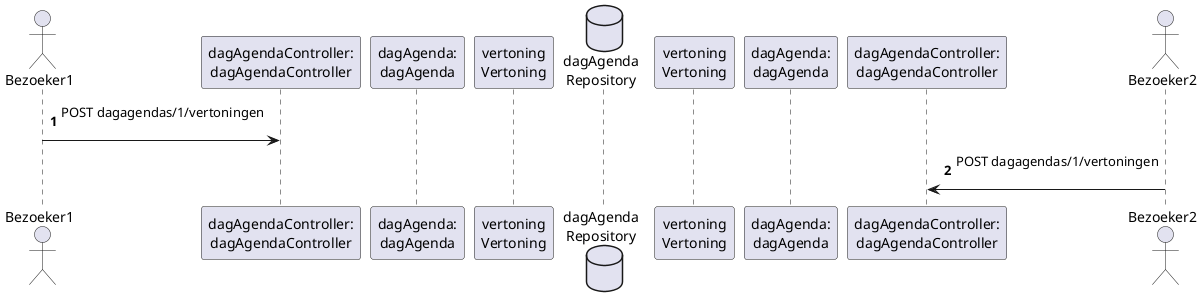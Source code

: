 @startuml

autonumber

actor "Bezoeker1" as bezoeker1
participant "dagAgendaController:\ndagAgendaController" as controller1
participant "dagAgenda:\ndagAgenda" as dagAgenda1
participant "vertoning\nVertoning" as vertoning1
database "dagAgenda\nRepository" as dagAgendaRepo
participant "vertoning\nVertoning" as vertoning2
participant "dagAgenda:\ndagAgenda" as dagAgenda2
participant "dagAgendaController:\ndagAgendaController" as controller2
actor "Bezoeker2" as bezoeker2

bezoeker1 -> controller1 : POST dagagendas/1/vertoningen\n\

bezoeker2 -> controller2 : POST dagagendas/1/vertoningen\n\

@enduml